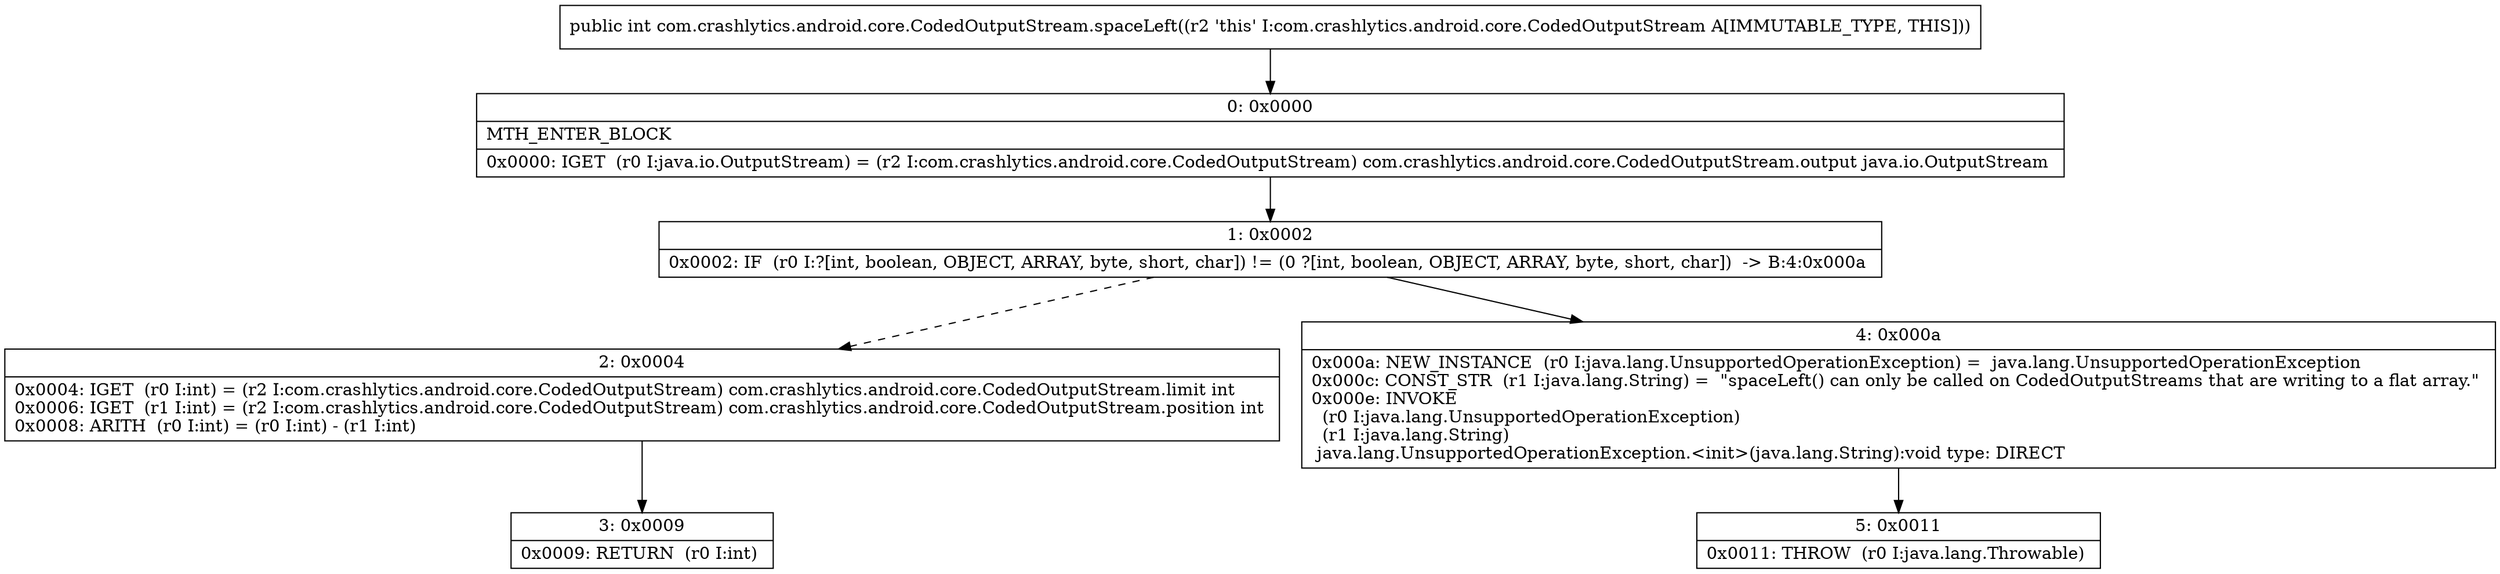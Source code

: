 digraph "CFG forcom.crashlytics.android.core.CodedOutputStream.spaceLeft()I" {
Node_0 [shape=record,label="{0\:\ 0x0000|MTH_ENTER_BLOCK\l|0x0000: IGET  (r0 I:java.io.OutputStream) = (r2 I:com.crashlytics.android.core.CodedOutputStream) com.crashlytics.android.core.CodedOutputStream.output java.io.OutputStream \l}"];
Node_1 [shape=record,label="{1\:\ 0x0002|0x0002: IF  (r0 I:?[int, boolean, OBJECT, ARRAY, byte, short, char]) != (0 ?[int, boolean, OBJECT, ARRAY, byte, short, char])  \-\> B:4:0x000a \l}"];
Node_2 [shape=record,label="{2\:\ 0x0004|0x0004: IGET  (r0 I:int) = (r2 I:com.crashlytics.android.core.CodedOutputStream) com.crashlytics.android.core.CodedOutputStream.limit int \l0x0006: IGET  (r1 I:int) = (r2 I:com.crashlytics.android.core.CodedOutputStream) com.crashlytics.android.core.CodedOutputStream.position int \l0x0008: ARITH  (r0 I:int) = (r0 I:int) \- (r1 I:int) \l}"];
Node_3 [shape=record,label="{3\:\ 0x0009|0x0009: RETURN  (r0 I:int) \l}"];
Node_4 [shape=record,label="{4\:\ 0x000a|0x000a: NEW_INSTANCE  (r0 I:java.lang.UnsupportedOperationException) =  java.lang.UnsupportedOperationException \l0x000c: CONST_STR  (r1 I:java.lang.String) =  \"spaceLeft() can only be called on CodedOutputStreams that are writing to a flat array.\" \l0x000e: INVOKE  \l  (r0 I:java.lang.UnsupportedOperationException)\l  (r1 I:java.lang.String)\l java.lang.UnsupportedOperationException.\<init\>(java.lang.String):void type: DIRECT \l}"];
Node_5 [shape=record,label="{5\:\ 0x0011|0x0011: THROW  (r0 I:java.lang.Throwable) \l}"];
MethodNode[shape=record,label="{public int com.crashlytics.android.core.CodedOutputStream.spaceLeft((r2 'this' I:com.crashlytics.android.core.CodedOutputStream A[IMMUTABLE_TYPE, THIS])) }"];
MethodNode -> Node_0;
Node_0 -> Node_1;
Node_1 -> Node_2[style=dashed];
Node_1 -> Node_4;
Node_2 -> Node_3;
Node_4 -> Node_5;
}

